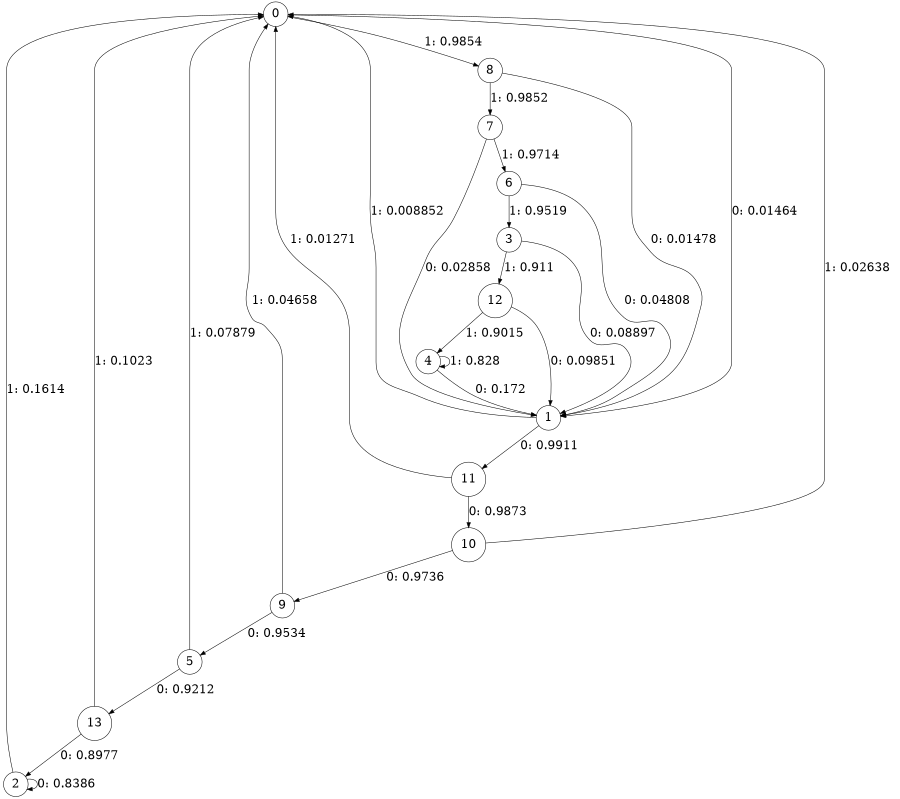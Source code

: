 digraph "ch4_both_grouped_diff_L17" {
size = "6,8.5";
ratio = "fill";
node [shape = circle];
node [fontsize = 24];
edge [fontsize = 24];
0 -> 1 [label = "0: 0.01464  "];
0 -> 8 [label = "1: 0.9854   "];
1 -> 11 [label = "0: 0.9911   "];
1 -> 0 [label = "1: 0.008852  "];
2 -> 2 [label = "0: 0.8386   "];
2 -> 0 [label = "1: 0.1614   "];
3 -> 1 [label = "0: 0.08897  "];
3 -> 12 [label = "1: 0.911    "];
4 -> 1 [label = "0: 0.172    "];
4 -> 4 [label = "1: 0.828    "];
5 -> 13 [label = "0: 0.9212   "];
5 -> 0 [label = "1: 0.07879  "];
6 -> 1 [label = "0: 0.04808  "];
6 -> 3 [label = "1: 0.9519   "];
7 -> 1 [label = "0: 0.02858  "];
7 -> 6 [label = "1: 0.9714   "];
8 -> 1 [label = "0: 0.01478  "];
8 -> 7 [label = "1: 0.9852   "];
9 -> 5 [label = "0: 0.9534   "];
9 -> 0 [label = "1: 0.04658  "];
10 -> 9 [label = "0: 0.9736   "];
10 -> 0 [label = "1: 0.02638  "];
11 -> 10 [label = "0: 0.9873   "];
11 -> 0 [label = "1: 0.01271  "];
12 -> 1 [label = "0: 0.09851  "];
12 -> 4 [label = "1: 0.9015   "];
13 -> 2 [label = "0: 0.8977   "];
13 -> 0 [label = "1: 0.1023   "];
}